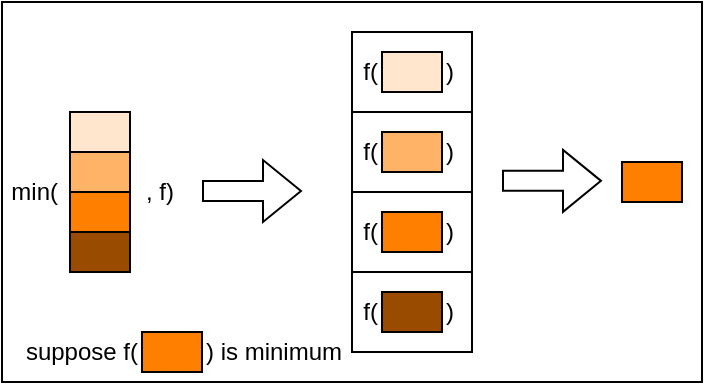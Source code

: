 <mxfile version="22.1.2" type="device">
  <diagram name="Page-1" id="yDm_fk6TP922wjxOswY0">
    <mxGraphModel dx="531" dy="311" grid="1" gridSize="10" guides="1" tooltips="1" connect="1" arrows="1" fold="1" page="1" pageScale="1" pageWidth="850" pageHeight="1100" math="0" shadow="0">
      <root>
        <mxCell id="0" />
        <mxCell id="1" parent="0" />
        <mxCell id="ql5bJYzX-HCdSsMvNmTN-38" value="" style="rounded=0;whiteSpace=wrap;html=1;" parent="1" vertex="1">
          <mxGeometry x="150" y="160" width="350" height="190" as="geometry" />
        </mxCell>
        <mxCell id="ql5bJYzX-HCdSsMvNmTN-1" value="min(" style="text;html=1;strokeColor=none;fillColor=none;align=right;verticalAlign=middle;whiteSpace=wrap;rounded=0;" parent="1" vertex="1">
          <mxGeometry x="150" y="240" width="30" height="30" as="geometry" />
        </mxCell>
        <mxCell id="ql5bJYzX-HCdSsMvNmTN-2" value="" style="rounded=0;whiteSpace=wrap;html=1;fillColor=#FFE6CC;" parent="1" vertex="1">
          <mxGeometry x="184" y="215" width="30" height="20" as="geometry" />
        </mxCell>
        <mxCell id="ql5bJYzX-HCdSsMvNmTN-3" value="" style="rounded=0;whiteSpace=wrap;html=1;fillColor=#FFB366;" parent="1" vertex="1">
          <mxGeometry x="184" y="235" width="30" height="20" as="geometry" />
        </mxCell>
        <mxCell id="ql5bJYzX-HCdSsMvNmTN-4" value="" style="rounded=0;whiteSpace=wrap;html=1;fillColor=#FF8000;" parent="1" vertex="1">
          <mxGeometry x="184" y="255" width="30" height="20" as="geometry" />
        </mxCell>
        <mxCell id="ql5bJYzX-HCdSsMvNmTN-5" value="" style="rounded=0;whiteSpace=wrap;html=1;fillColor=#994C00;" parent="1" vertex="1">
          <mxGeometry x="184" y="275" width="30" height="20" as="geometry" />
        </mxCell>
        <mxCell id="ql5bJYzX-HCdSsMvNmTN-11" value=", f)" style="text;html=1;strokeColor=none;fillColor=none;align=left;verticalAlign=middle;whiteSpace=wrap;rounded=0;" parent="1" vertex="1">
          <mxGeometry x="220" y="240" width="20" height="30" as="geometry" />
        </mxCell>
        <mxCell id="ql5bJYzX-HCdSsMvNmTN-12" value="" style="rounded=0;whiteSpace=wrap;html=1;" parent="1" vertex="1">
          <mxGeometry x="325" y="175" width="60" height="40" as="geometry" />
        </mxCell>
        <mxCell id="ql5bJYzX-HCdSsMvNmTN-13" value="" style="rounded=0;whiteSpace=wrap;html=1;fillColor=#FFE6CC;" parent="1" vertex="1">
          <mxGeometry x="340" y="185" width="30" height="20" as="geometry" />
        </mxCell>
        <mxCell id="ql5bJYzX-HCdSsMvNmTN-17" value="" style="shape=flexArrow;endArrow=classic;html=1;rounded=0;exitX=0;exitY=0.5;exitDx=0;exitDy=0;" parent="1" edge="1">
          <mxGeometry width="50" height="50" relative="1" as="geometry">
            <mxPoint x="250" y="254.5" as="sourcePoint" />
            <mxPoint x="300" y="254.5" as="targetPoint" />
          </mxGeometry>
        </mxCell>
        <mxCell id="ql5bJYzX-HCdSsMvNmTN-19" value="f(" style="text;html=1;strokeColor=none;fillColor=none;align=right;verticalAlign=middle;whiteSpace=wrap;rounded=0;" parent="1" vertex="1">
          <mxGeometry x="330" y="180" width="10" height="30" as="geometry" />
        </mxCell>
        <mxCell id="ql5bJYzX-HCdSsMvNmTN-20" value=")" style="text;html=1;strokeColor=none;fillColor=none;align=left;verticalAlign=middle;whiteSpace=wrap;rounded=0;" parent="1" vertex="1">
          <mxGeometry x="360" y="210" width="60" height="30" as="geometry" />
        </mxCell>
        <mxCell id="ql5bJYzX-HCdSsMvNmTN-23" value="" style="rounded=0;whiteSpace=wrap;html=1;" parent="1" vertex="1">
          <mxGeometry x="325" y="215" width="60" height="40" as="geometry" />
        </mxCell>
        <mxCell id="ql5bJYzX-HCdSsMvNmTN-24" value="" style="rounded=0;whiteSpace=wrap;html=1;fillColor=#FFB366;" parent="1" vertex="1">
          <mxGeometry x="340" y="225" width="30" height="20" as="geometry" />
        </mxCell>
        <mxCell id="ql5bJYzX-HCdSsMvNmTN-26" value=")" style="text;html=1;strokeColor=none;fillColor=none;align=left;verticalAlign=middle;whiteSpace=wrap;rounded=0;" parent="1" vertex="1">
          <mxGeometry x="370" y="180" width="10" height="30" as="geometry" />
        </mxCell>
        <mxCell id="ql5bJYzX-HCdSsMvNmTN-27" value="" style="rounded=0;whiteSpace=wrap;html=1;" parent="1" vertex="1">
          <mxGeometry x="325" y="255" width="60" height="40" as="geometry" />
        </mxCell>
        <mxCell id="ql5bJYzX-HCdSsMvNmTN-28" value="" style="rounded=0;whiteSpace=wrap;html=1;fillColor=#FF8000;" parent="1" vertex="1">
          <mxGeometry x="340" y="265" width="30" height="20" as="geometry" />
        </mxCell>
        <mxCell id="ql5bJYzX-HCdSsMvNmTN-30" value=")" style="text;html=1;strokeColor=none;fillColor=none;align=left;verticalAlign=middle;whiteSpace=wrap;rounded=0;" parent="1" vertex="1">
          <mxGeometry x="370" y="260" width="10" height="30" as="geometry" />
        </mxCell>
        <mxCell id="ql5bJYzX-HCdSsMvNmTN-31" value="" style="rounded=0;whiteSpace=wrap;html=1;" parent="1" vertex="1">
          <mxGeometry x="325" y="295" width="60" height="40" as="geometry" />
        </mxCell>
        <mxCell id="ql5bJYzX-HCdSsMvNmTN-32" value="" style="rounded=0;whiteSpace=wrap;html=1;fillColor=#994C00;" parent="1" vertex="1">
          <mxGeometry x="340" y="305" width="30" height="20" as="geometry" />
        </mxCell>
        <mxCell id="ql5bJYzX-HCdSsMvNmTN-34" value=")" style="text;html=1;strokeColor=none;fillColor=none;align=left;verticalAlign=middle;whiteSpace=wrap;rounded=0;" parent="1" vertex="1">
          <mxGeometry x="370" y="300" width="10" height="30" as="geometry" />
        </mxCell>
        <mxCell id="ql5bJYzX-HCdSsMvNmTN-36" value=")" style="text;html=1;strokeColor=none;fillColor=none;align=left;verticalAlign=middle;whiteSpace=wrap;rounded=0;" parent="1" vertex="1">
          <mxGeometry x="370" y="220" width="10" height="30" as="geometry" />
        </mxCell>
        <mxCell id="ql5bJYzX-HCdSsMvNmTN-39" value="f(" style="text;html=1;strokeColor=none;fillColor=none;align=right;verticalAlign=middle;whiteSpace=wrap;rounded=0;" parent="1" vertex="1">
          <mxGeometry x="330" y="220" width="10" height="30" as="geometry" />
        </mxCell>
        <mxCell id="ql5bJYzX-HCdSsMvNmTN-40" value="f(" style="text;html=1;strokeColor=none;fillColor=none;align=right;verticalAlign=middle;whiteSpace=wrap;rounded=0;" parent="1" vertex="1">
          <mxGeometry x="330" y="260" width="10" height="30" as="geometry" />
        </mxCell>
        <mxCell id="ql5bJYzX-HCdSsMvNmTN-41" value="f(" style="text;html=1;strokeColor=none;fillColor=none;align=right;verticalAlign=middle;whiteSpace=wrap;rounded=0;" parent="1" vertex="1">
          <mxGeometry x="330" y="300" width="10" height="30" as="geometry" />
        </mxCell>
        <mxCell id="XrIIScCFKYrv_kZBIqvQ-1" value="" style="shape=flexArrow;endArrow=classic;html=1;rounded=0;exitX=0;exitY=0.5;exitDx=0;exitDy=0;" edge="1" parent="1">
          <mxGeometry width="50" height="50" relative="1" as="geometry">
            <mxPoint x="400" y="249.43" as="sourcePoint" />
            <mxPoint x="450" y="249.43" as="targetPoint" />
          </mxGeometry>
        </mxCell>
        <mxCell id="XrIIScCFKYrv_kZBIqvQ-3" value="" style="rounded=0;whiteSpace=wrap;html=1;fillColor=#FF8000;" vertex="1" parent="1">
          <mxGeometry x="460" y="240" width="30" height="20" as="geometry" />
        </mxCell>
        <mxCell id="XrIIScCFKYrv_kZBIqvQ-9" value="" style="rounded=0;whiteSpace=wrap;html=1;fillColor=#FF8000;" vertex="1" parent="1">
          <mxGeometry x="220" y="325" width="30" height="20" as="geometry" />
        </mxCell>
        <mxCell id="XrIIScCFKYrv_kZBIqvQ-10" value=") is minimum" style="text;html=1;strokeColor=none;fillColor=none;align=left;verticalAlign=middle;whiteSpace=wrap;rounded=0;" vertex="1" parent="1">
          <mxGeometry x="250" y="320" width="70" height="30" as="geometry" />
        </mxCell>
        <mxCell id="XrIIScCFKYrv_kZBIqvQ-11" value="suppose f(" style="text;html=1;strokeColor=none;fillColor=none;align=right;verticalAlign=middle;whiteSpace=wrap;rounded=0;" vertex="1" parent="1">
          <mxGeometry x="160" y="320" width="60" height="30" as="geometry" />
        </mxCell>
      </root>
    </mxGraphModel>
  </diagram>
</mxfile>
